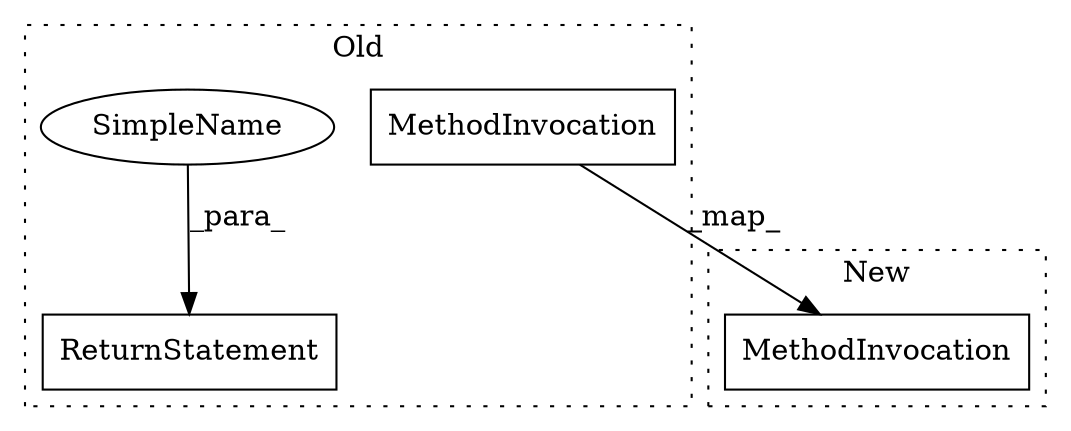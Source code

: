 digraph G {
subgraph cluster0 {
2 [label="MethodInvocation" a="32" s="6267,6295" l="15,1" shape="box"];
3 [label="ReturnStatement" a="41" s="6217" l="7" shape="box"];
4 [label="SimpleName" a="42" s="6224" l="13" shape="ellipse"];
label = "Old";
style="dotted";
}
subgraph cluster1 {
1 [label="MethodInvocation" a="32" s="6212,6240" l="15,1" shape="box"];
label = "New";
style="dotted";
}
2 -> 1 [label="_map_"];
4 -> 3 [label="_para_"];
}
